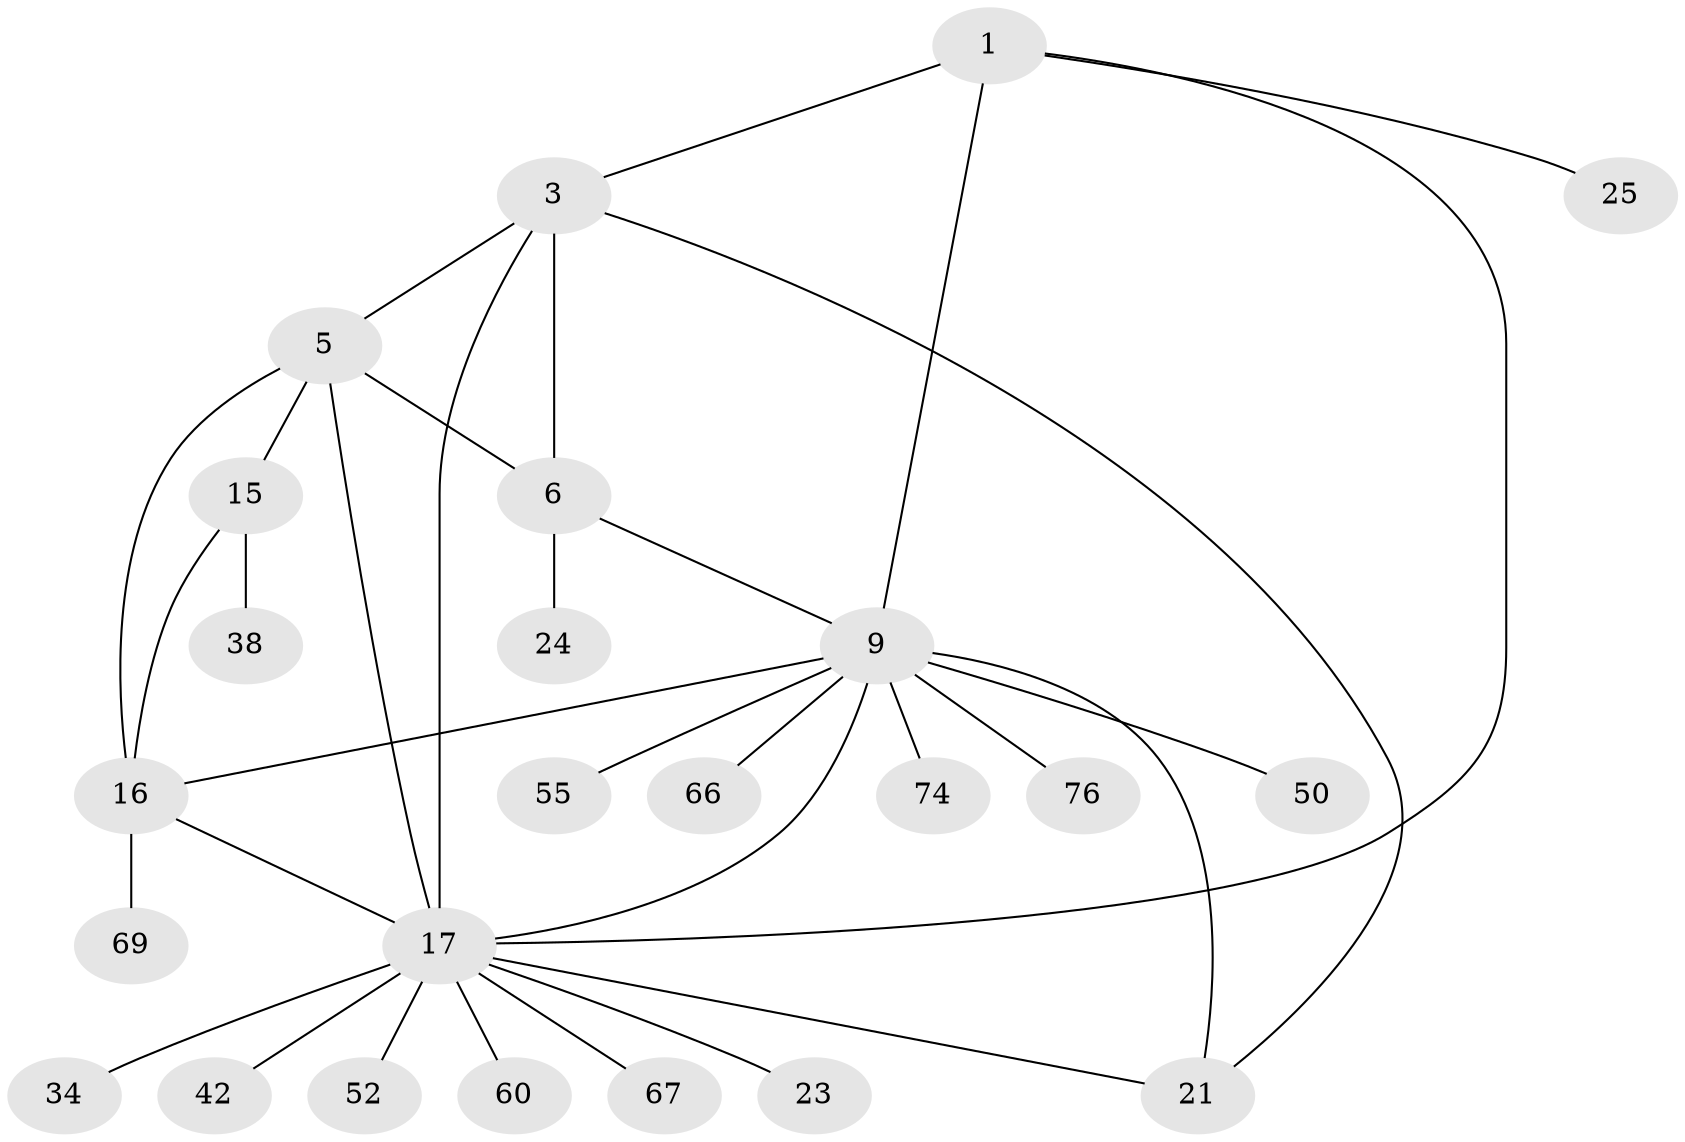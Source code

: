 // original degree distribution, {5: 0.04938271604938271, 4: 0.04938271604938271, 12: 0.012345679012345678, 6: 0.08641975308641975, 7: 0.037037037037037035, 8: 0.024691358024691357, 3: 0.09876543209876543, 1: 0.5308641975308642, 2: 0.1111111111111111}
// Generated by graph-tools (version 1.1) at 2025/19/03/04/25 18:19:43]
// undirected, 24 vertices, 33 edges
graph export_dot {
graph [start="1"]
  node [color=gray90,style=filled];
  1 [super="+2+64"];
  3 [super="+70+77+78+28"];
  5 [super="+7+27+13"];
  6 [super="+45+8+32"];
  9 [super="+11+10"];
  15 [super="+80+33"];
  16;
  17 [super="+20+18"];
  21 [super="+58+53+37+43"];
  23;
  24;
  25;
  34;
  38 [super="+46+63"];
  42 [super="+44"];
  50;
  52;
  55;
  60;
  66;
  67;
  69;
  74;
  76;
  1 -- 3 [weight=3];
  1 -- 9;
  1 -- 25;
  1 -- 17;
  3 -- 6;
  3 -- 21;
  3 -- 5 [weight=2];
  3 -- 17 [weight=2];
  5 -- 6 [weight=4];
  5 -- 17;
  5 -- 16 [weight=2];
  5 -- 15 [weight=2];
  6 -- 9;
  6 -- 24;
  9 -- 55;
  9 -- 66;
  9 -- 74;
  9 -- 76;
  9 -- 16;
  9 -- 50;
  9 -- 21;
  9 -- 17;
  15 -- 16;
  15 -- 38;
  16 -- 17;
  16 -- 69;
  17 -- 23;
  17 -- 52;
  17 -- 67;
  17 -- 21;
  17 -- 34;
  17 -- 42;
  17 -- 60;
}
